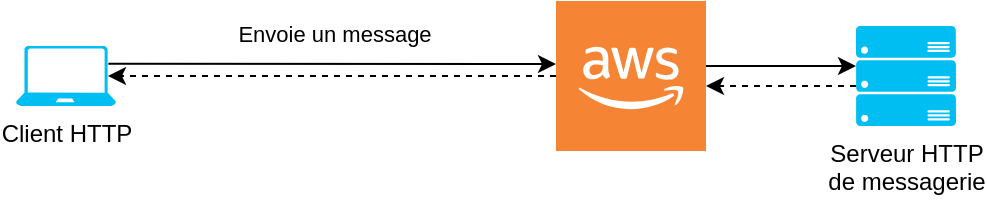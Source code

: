 <mxfile version="14.4.2" type="device"><diagram id="hgKMzffdjP7wMpuV3e5r" name="Page-1"><mxGraphModel dx="818" dy="494" grid="1" gridSize="10" guides="1" tooltips="1" connect="1" arrows="1" fold="1" page="1" pageScale="1" pageWidth="850" pageHeight="1100" math="0" shadow="0"><root><mxCell id="0"/><mxCell id="1" parent="0"/><mxCell id="FD23MbmTOf5WjTjYxofJ-1" value="Client HTTP" style="verticalLabelPosition=bottom;html=1;verticalAlign=top;align=center;strokeColor=none;fillColor=#00BEF2;shape=mxgraph.azure.laptop;pointerEvents=1;" parent="1" vertex="1"><mxGeometry x="80" y="320" width="50" height="30" as="geometry"/></mxCell><mxCell id="FD23MbmTOf5WjTjYxofJ-2" value="" style="endArrow=classic;html=1;exitX=0.96;exitY=0.3;exitDx=0;exitDy=0;exitPerimeter=0;snapToPoint=1;shadow=0;" parent="1" source="BVelakfelMz7CEoI4x5Y-5" edge="1"><mxGeometry width="50" height="50" relative="1" as="geometry"><mxPoint x="400" y="420" as="sourcePoint"/><mxPoint x="410" y="328" as="targetPoint"/><Array as="points"/></mxGeometry></mxCell><mxCell id="BVelakfelMz7CEoI4x5Y-3" style="edgeStyle=orthogonalEdgeStyle;rounded=0;orthogonalLoop=1;jettySize=auto;html=1;entryX=0.92;entryY=0.5;entryDx=0;entryDy=0;entryPerimeter=0;dashed=1;" edge="1" parent="1" source="BVelakfelMz7CEoI4x5Y-5" target="FD23MbmTOf5WjTjYxofJ-1"><mxGeometry relative="1" as="geometry"><mxPoint x="390" y="340" as="sourcePoint"/></mxGeometry></mxCell><mxCell id="BVelakfelMz7CEoI4x5Y-11" value="" style="edgeStyle=orthogonalEdgeStyle;rounded=0;orthogonalLoop=1;jettySize=auto;html=1;shadow=0;dashed=1;" edge="1" parent="1"><mxGeometry relative="1" as="geometry"><mxPoint x="500" y="340" as="sourcePoint"/><mxPoint x="425" y="340" as="targetPoint"/></mxGeometry></mxCell><mxCell id="FD23MbmTOf5WjTjYxofJ-7" value="Serveur HTTP&lt;br&gt;de messagerie" style="verticalLabelPosition=bottom;html=1;verticalAlign=top;align=center;strokeColor=none;fillColor=#00BEF2;shape=mxgraph.azure.server_rack;" parent="1" vertex="1"><mxGeometry x="500" y="310" width="50" height="50" as="geometry"/></mxCell><mxCell id="BVelakfelMz7CEoI4x5Y-5" value="" style="outlineConnect=0;dashed=0;verticalLabelPosition=bottom;verticalAlign=top;align=center;html=1;shape=mxgraph.aws3.cloud_2;fillColor=#F58534;gradientColor=none;strokeColor=#000000;perimeterSpacing=0;sketch=0;shadow=0;" vertex="1" parent="1"><mxGeometry x="350" y="297.5" width="75" height="75" as="geometry"/></mxCell><mxCell id="BVelakfelMz7CEoI4x5Y-8" value="" style="endArrow=classic;html=1;snapToPoint=1;shadow=0;exitX=0.924;exitY=0.294;exitDx=0;exitDy=0;exitPerimeter=0;" edge="1" parent="1" source="FD23MbmTOf5WjTjYxofJ-1"><mxGeometry width="50" height="50" relative="1" as="geometry"><mxPoint x="128.7" y="329.09" as="sourcePoint"/><mxPoint x="350" y="329" as="targetPoint"/><Array as="points"/></mxGeometry></mxCell><mxCell id="BVelakfelMz7CEoI4x5Y-9" value="Envoie un message" style="edgeLabel;html=1;align=center;verticalAlign=middle;resizable=0;points=[];" vertex="1" connectable="0" parent="BVelakfelMz7CEoI4x5Y-8"><mxGeometry x="-0.155" relative="1" as="geometry"><mxPoint x="18" y="-15" as="offset"/></mxGeometry></mxCell><mxCell id="BVelakfelMz7CEoI4x5Y-12" value="" style="edgeStyle=orthogonalEdgeStyle;rounded=0;orthogonalLoop=1;jettySize=auto;html=1;shadow=0;startArrow=classic;startFill=1;endArrow=none;endFill=0;" edge="1" parent="1"><mxGeometry relative="1" as="geometry"><mxPoint x="500" y="330" as="sourcePoint"/><mxPoint x="425" y="330" as="targetPoint"/></mxGeometry></mxCell></root></mxGraphModel></diagram></mxfile>